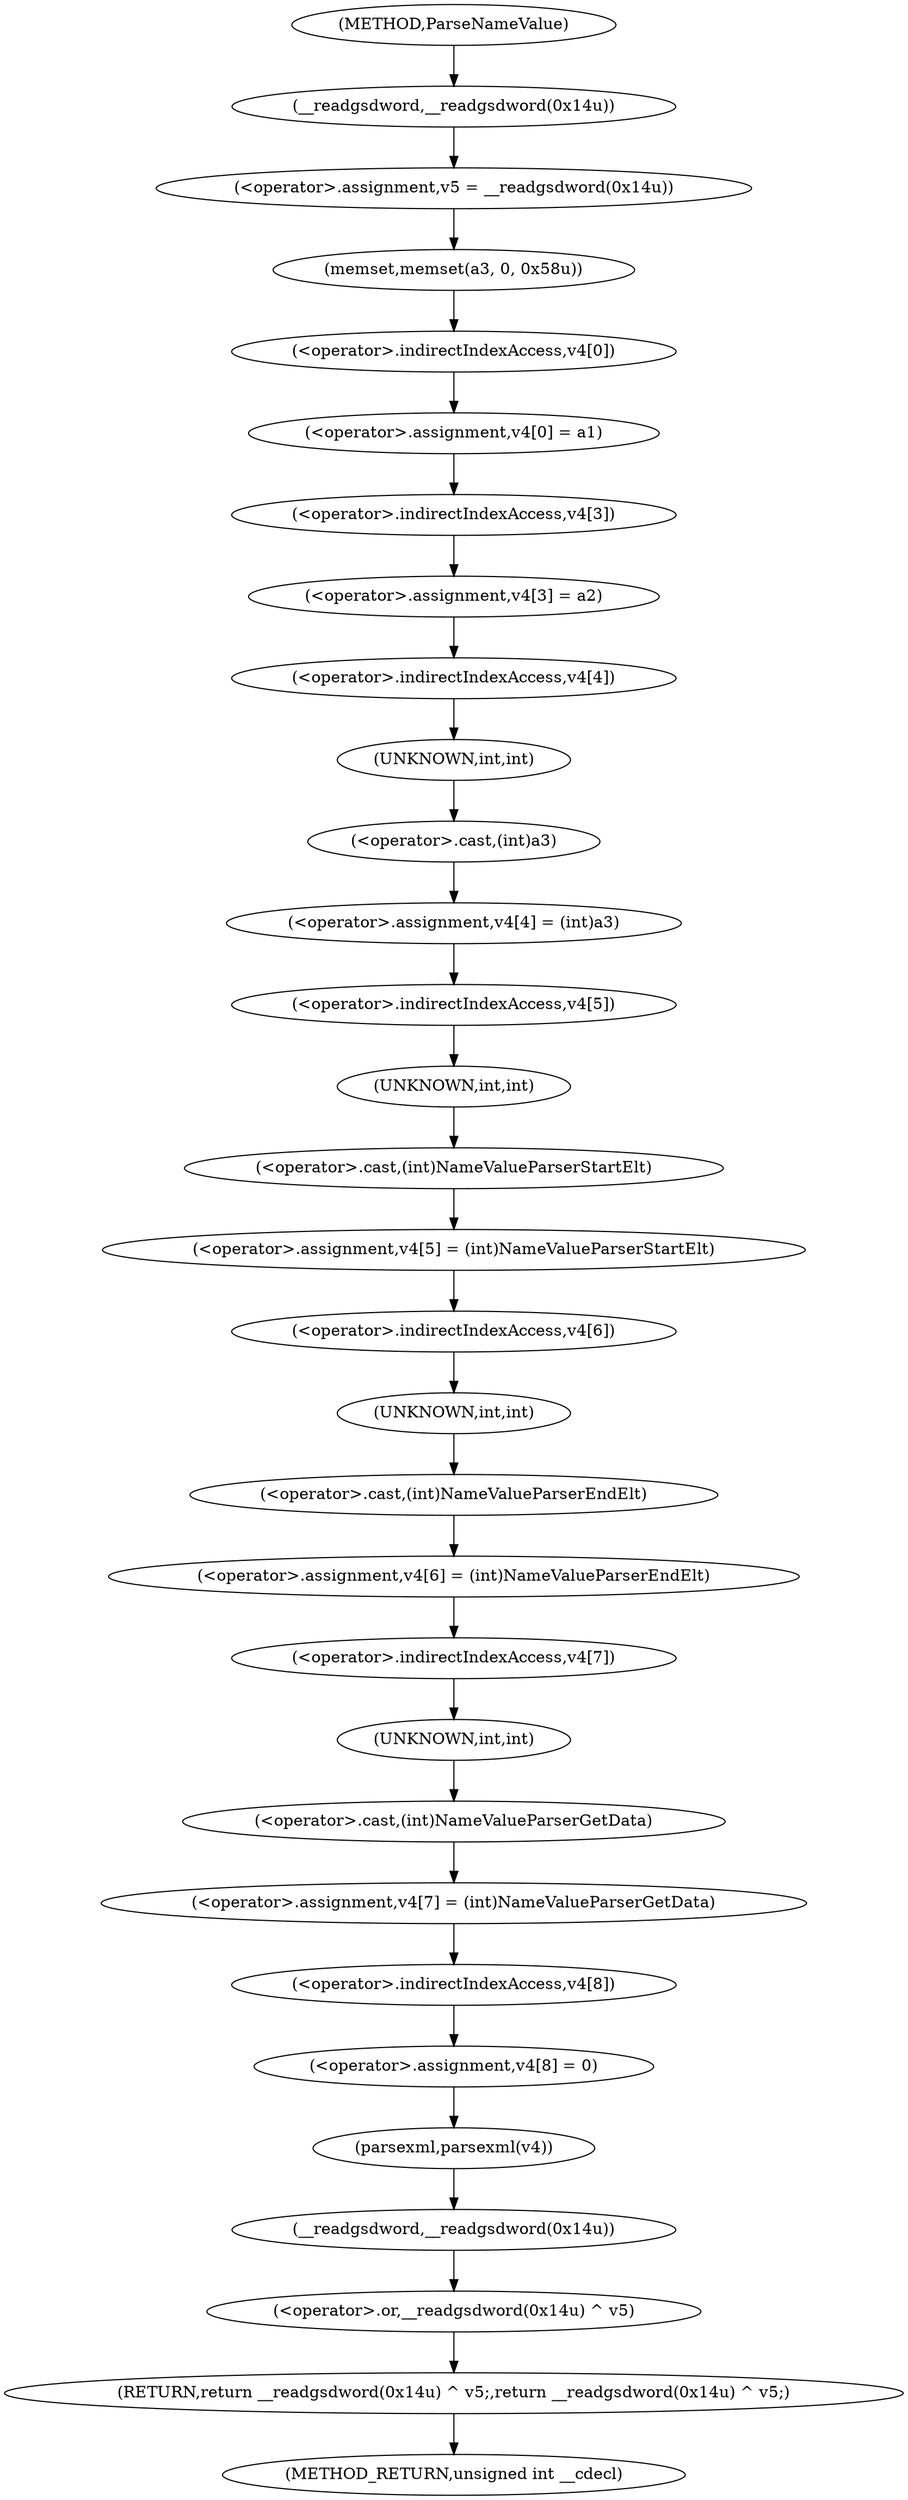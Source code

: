 digraph ParseNameValue {  
"1000110" [label = "(<operator>.assignment,v5 = __readgsdword(0x14u))" ]
"1000112" [label = "(__readgsdword,__readgsdword(0x14u))" ]
"1000114" [label = "(memset,memset(a3, 0, 0x58u))" ]
"1000118" [label = "(<operator>.assignment,v4[0] = a1)" ]
"1000119" [label = "(<operator>.indirectIndexAccess,v4[0])" ]
"1000123" [label = "(<operator>.assignment,v4[3] = a2)" ]
"1000124" [label = "(<operator>.indirectIndexAccess,v4[3])" ]
"1000128" [label = "(<operator>.assignment,v4[4] = (int)a3)" ]
"1000129" [label = "(<operator>.indirectIndexAccess,v4[4])" ]
"1000132" [label = "(<operator>.cast,(int)a3)" ]
"1000133" [label = "(UNKNOWN,int,int)" ]
"1000135" [label = "(<operator>.assignment,v4[5] = (int)NameValueParserStartElt)" ]
"1000136" [label = "(<operator>.indirectIndexAccess,v4[5])" ]
"1000139" [label = "(<operator>.cast,(int)NameValueParserStartElt)" ]
"1000140" [label = "(UNKNOWN,int,int)" ]
"1000142" [label = "(<operator>.assignment,v4[6] = (int)NameValueParserEndElt)" ]
"1000143" [label = "(<operator>.indirectIndexAccess,v4[6])" ]
"1000146" [label = "(<operator>.cast,(int)NameValueParserEndElt)" ]
"1000147" [label = "(UNKNOWN,int,int)" ]
"1000149" [label = "(<operator>.assignment,v4[7] = (int)NameValueParserGetData)" ]
"1000150" [label = "(<operator>.indirectIndexAccess,v4[7])" ]
"1000153" [label = "(<operator>.cast,(int)NameValueParserGetData)" ]
"1000154" [label = "(UNKNOWN,int,int)" ]
"1000156" [label = "(<operator>.assignment,v4[8] = 0)" ]
"1000157" [label = "(<operator>.indirectIndexAccess,v4[8])" ]
"1000161" [label = "(parsexml,parsexml(v4))" ]
"1000163" [label = "(RETURN,return __readgsdword(0x14u) ^ v5;,return __readgsdword(0x14u) ^ v5;)" ]
"1000164" [label = "(<operator>.or,__readgsdword(0x14u) ^ v5)" ]
"1000165" [label = "(__readgsdword,__readgsdword(0x14u))" ]
"1000103" [label = "(METHOD,ParseNameValue)" ]
"1000168" [label = "(METHOD_RETURN,unsigned int __cdecl)" ]
  "1000110" -> "1000114" 
  "1000112" -> "1000110" 
  "1000114" -> "1000119" 
  "1000118" -> "1000124" 
  "1000119" -> "1000118" 
  "1000123" -> "1000129" 
  "1000124" -> "1000123" 
  "1000128" -> "1000136" 
  "1000129" -> "1000133" 
  "1000132" -> "1000128" 
  "1000133" -> "1000132" 
  "1000135" -> "1000143" 
  "1000136" -> "1000140" 
  "1000139" -> "1000135" 
  "1000140" -> "1000139" 
  "1000142" -> "1000150" 
  "1000143" -> "1000147" 
  "1000146" -> "1000142" 
  "1000147" -> "1000146" 
  "1000149" -> "1000157" 
  "1000150" -> "1000154" 
  "1000153" -> "1000149" 
  "1000154" -> "1000153" 
  "1000156" -> "1000161" 
  "1000157" -> "1000156" 
  "1000161" -> "1000165" 
  "1000163" -> "1000168" 
  "1000164" -> "1000163" 
  "1000165" -> "1000164" 
  "1000103" -> "1000112" 
}

